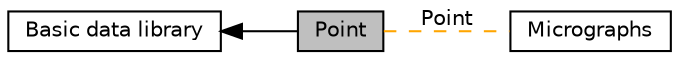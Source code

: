 digraph "Point"
{
  edge [fontname="Helvetica",fontsize="10",labelfontname="Helvetica",labelfontsize="10"];
  node [fontname="Helvetica",fontsize="10",shape=record];
  rankdir=LR;
  Node1 [label="Basic data library",height=0.2,width=0.4,color="black", fillcolor="white", style="filled",URL="$group__DataLibrary.html"];
  Node0 [label="Point",height=0.2,width=0.4,color="black", fillcolor="grey75", style="filled", fontcolor="black"];
  Node2 [label="Micrographs",height=0.2,width=0.4,color="black", fillcolor="white", style="filled",URL="$group__Micrographs.html"];
  Node1->Node0 [shape=plaintext, dir="back", style="solid"];
  Node0->Node2 [shape=plaintext, label="Point", color="orange", dir="none", style="dashed"];
}
